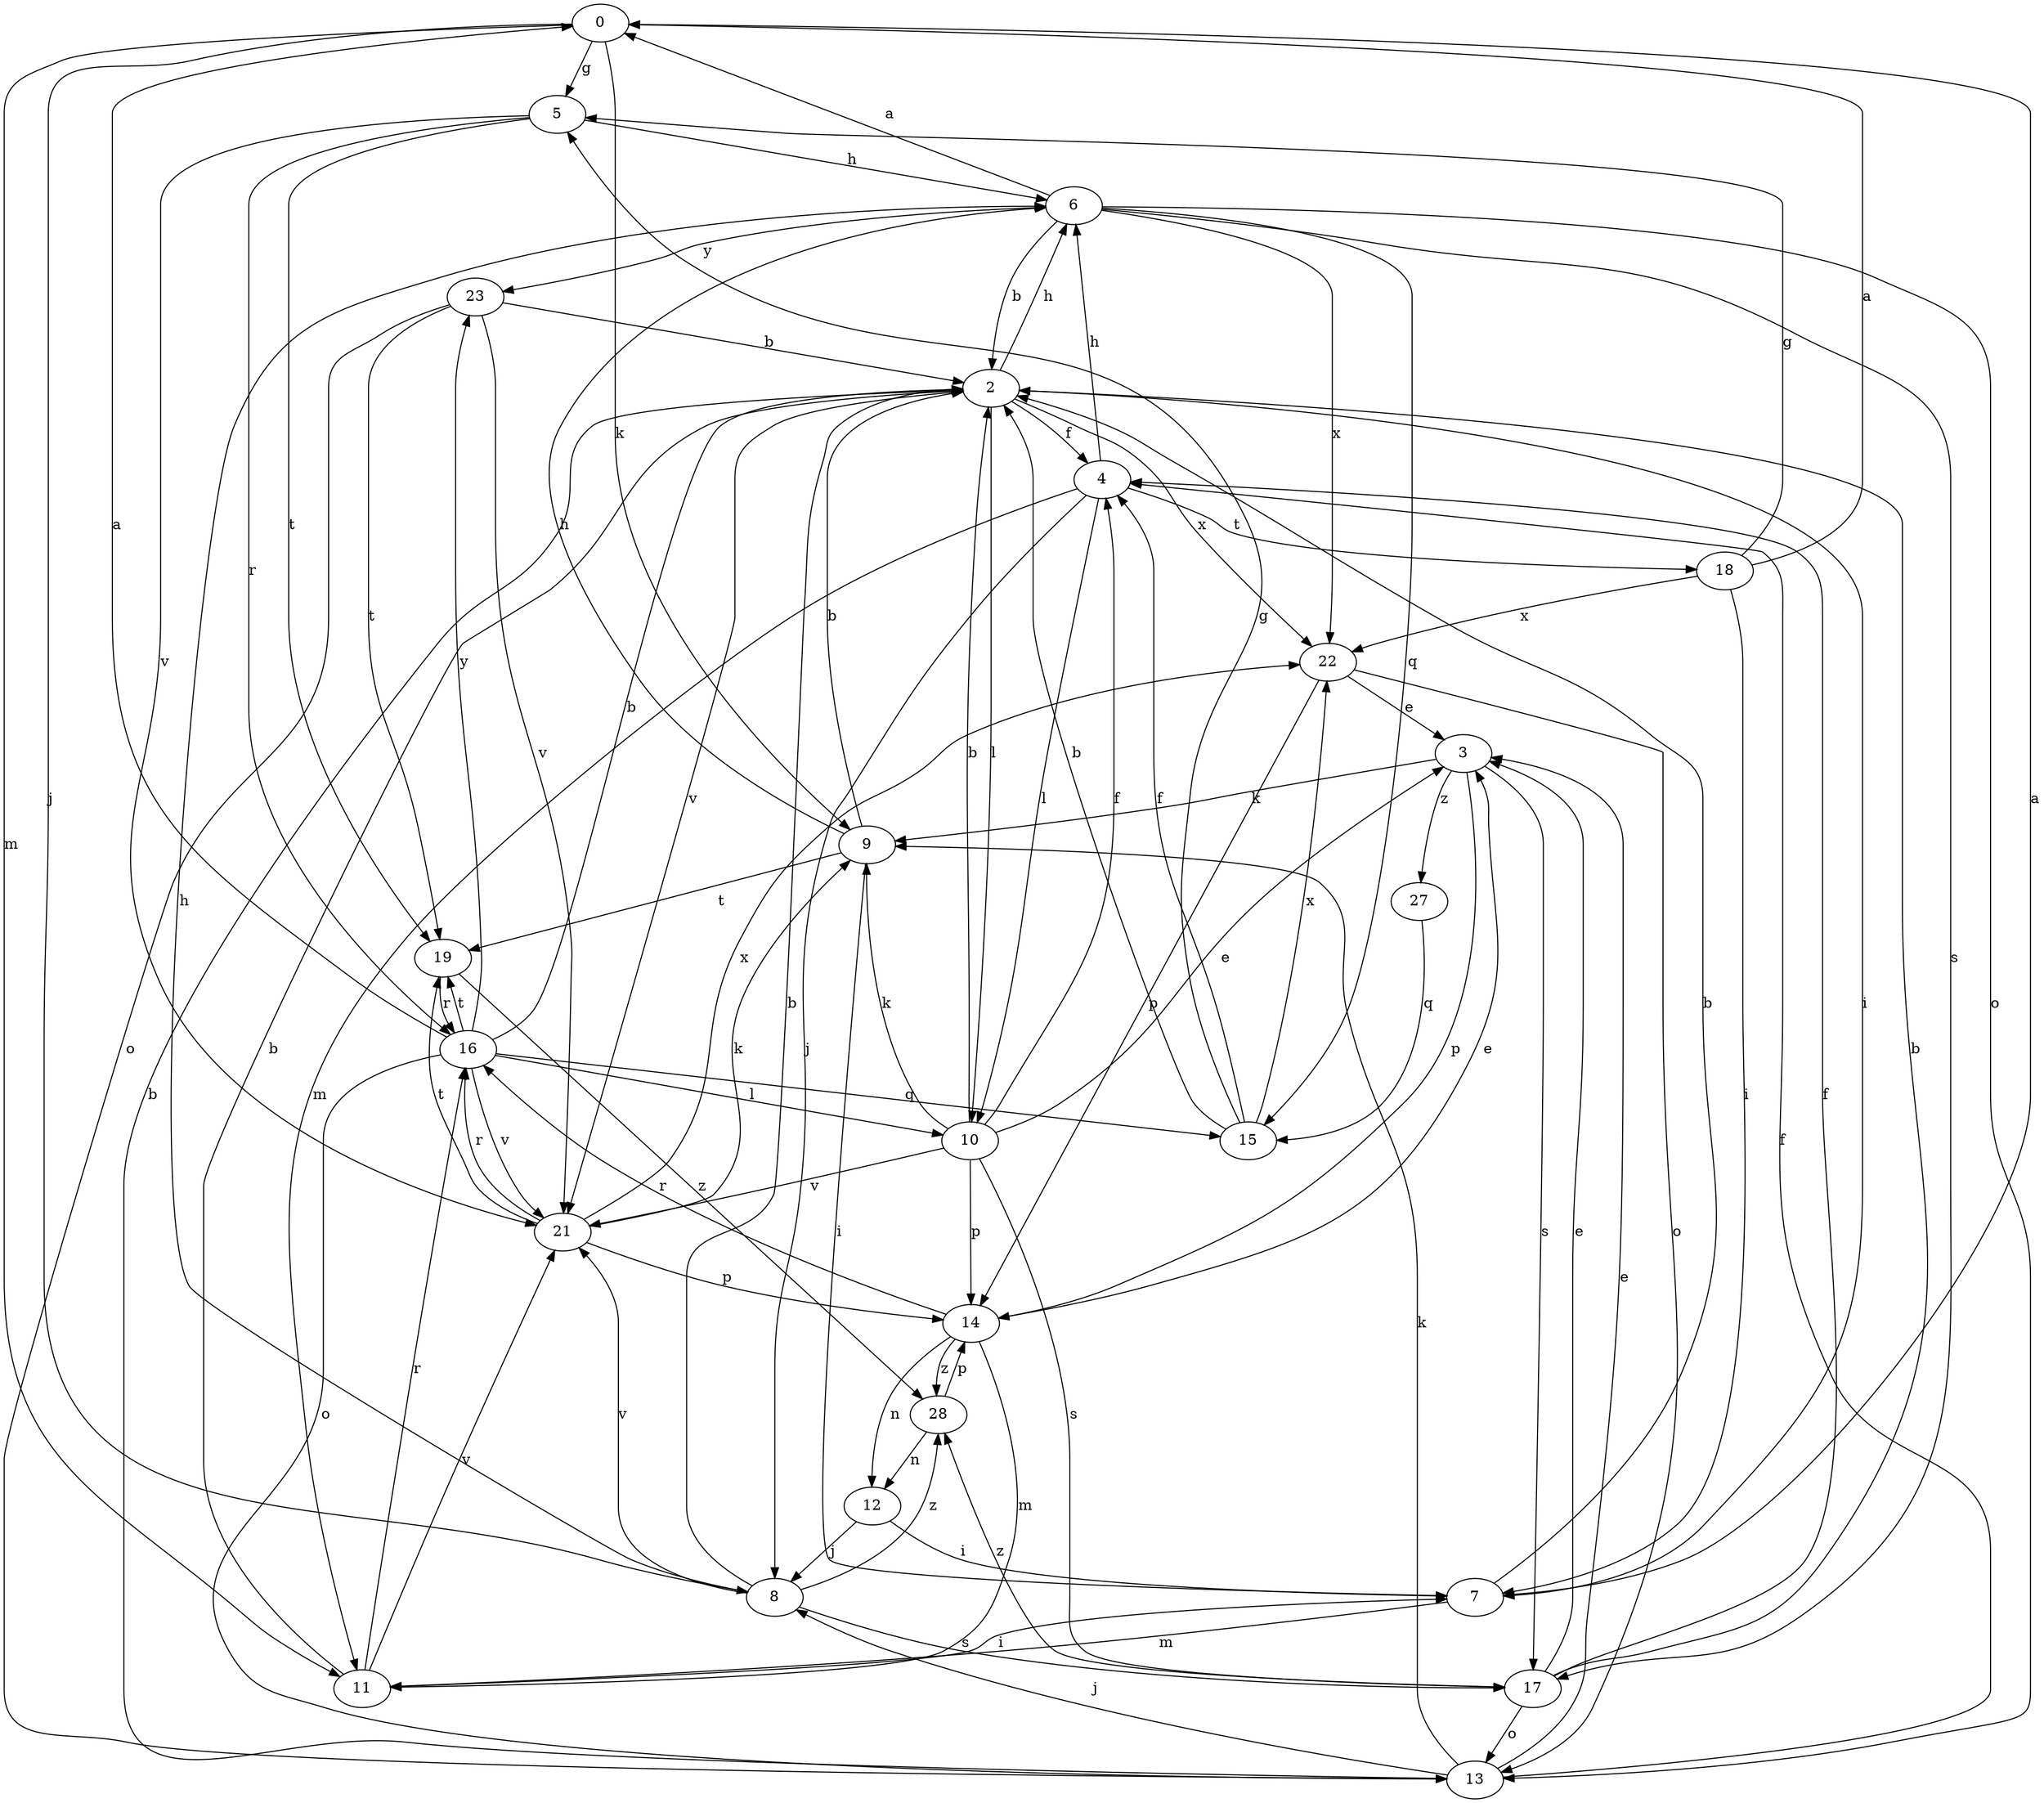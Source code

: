 strict digraph  {
0;
2;
3;
4;
5;
6;
7;
8;
9;
10;
11;
12;
13;
14;
15;
16;
17;
18;
19;
21;
22;
23;
27;
28;
0 -> 5  [label=g];
0 -> 8  [label=j];
0 -> 9  [label=k];
0 -> 11  [label=m];
2 -> 4  [label=f];
2 -> 6  [label=h];
2 -> 7  [label=i];
2 -> 10  [label=l];
2 -> 21  [label=v];
2 -> 22  [label=x];
3 -> 9  [label=k];
3 -> 14  [label=p];
3 -> 17  [label=s];
3 -> 27  [label=z];
4 -> 6  [label=h];
4 -> 8  [label=j];
4 -> 10  [label=l];
4 -> 11  [label=m];
4 -> 18  [label=t];
5 -> 6  [label=h];
5 -> 16  [label=r];
5 -> 19  [label=t];
5 -> 21  [label=v];
6 -> 0  [label=a];
6 -> 2  [label=b];
6 -> 13  [label=o];
6 -> 15  [label=q];
6 -> 17  [label=s];
6 -> 22  [label=x];
6 -> 23  [label=y];
7 -> 0  [label=a];
7 -> 2  [label=b];
7 -> 11  [label=m];
8 -> 2  [label=b];
8 -> 6  [label=h];
8 -> 17  [label=s];
8 -> 21  [label=v];
8 -> 28  [label=z];
9 -> 2  [label=b];
9 -> 6  [label=h];
9 -> 7  [label=i];
9 -> 19  [label=t];
10 -> 2  [label=b];
10 -> 3  [label=e];
10 -> 4  [label=f];
10 -> 9  [label=k];
10 -> 14  [label=p];
10 -> 17  [label=s];
10 -> 21  [label=v];
11 -> 2  [label=b];
11 -> 7  [label=i];
11 -> 16  [label=r];
11 -> 21  [label=v];
12 -> 7  [label=i];
12 -> 8  [label=j];
13 -> 2  [label=b];
13 -> 3  [label=e];
13 -> 4  [label=f];
13 -> 8  [label=j];
13 -> 9  [label=k];
14 -> 3  [label=e];
14 -> 11  [label=m];
14 -> 12  [label=n];
14 -> 16  [label=r];
14 -> 28  [label=z];
15 -> 2  [label=b];
15 -> 4  [label=f];
15 -> 5  [label=g];
15 -> 22  [label=x];
16 -> 0  [label=a];
16 -> 2  [label=b];
16 -> 10  [label=l];
16 -> 13  [label=o];
16 -> 15  [label=q];
16 -> 19  [label=t];
16 -> 21  [label=v];
16 -> 23  [label=y];
17 -> 2  [label=b];
17 -> 3  [label=e];
17 -> 4  [label=f];
17 -> 13  [label=o];
17 -> 28  [label=z];
18 -> 0  [label=a];
18 -> 5  [label=g];
18 -> 7  [label=i];
18 -> 22  [label=x];
19 -> 16  [label=r];
19 -> 28  [label=z];
21 -> 9  [label=k];
21 -> 14  [label=p];
21 -> 16  [label=r];
21 -> 19  [label=t];
21 -> 22  [label=x];
22 -> 3  [label=e];
22 -> 13  [label=o];
22 -> 14  [label=p];
23 -> 2  [label=b];
23 -> 13  [label=o];
23 -> 19  [label=t];
23 -> 21  [label=v];
27 -> 15  [label=q];
28 -> 12  [label=n];
28 -> 14  [label=p];
}
